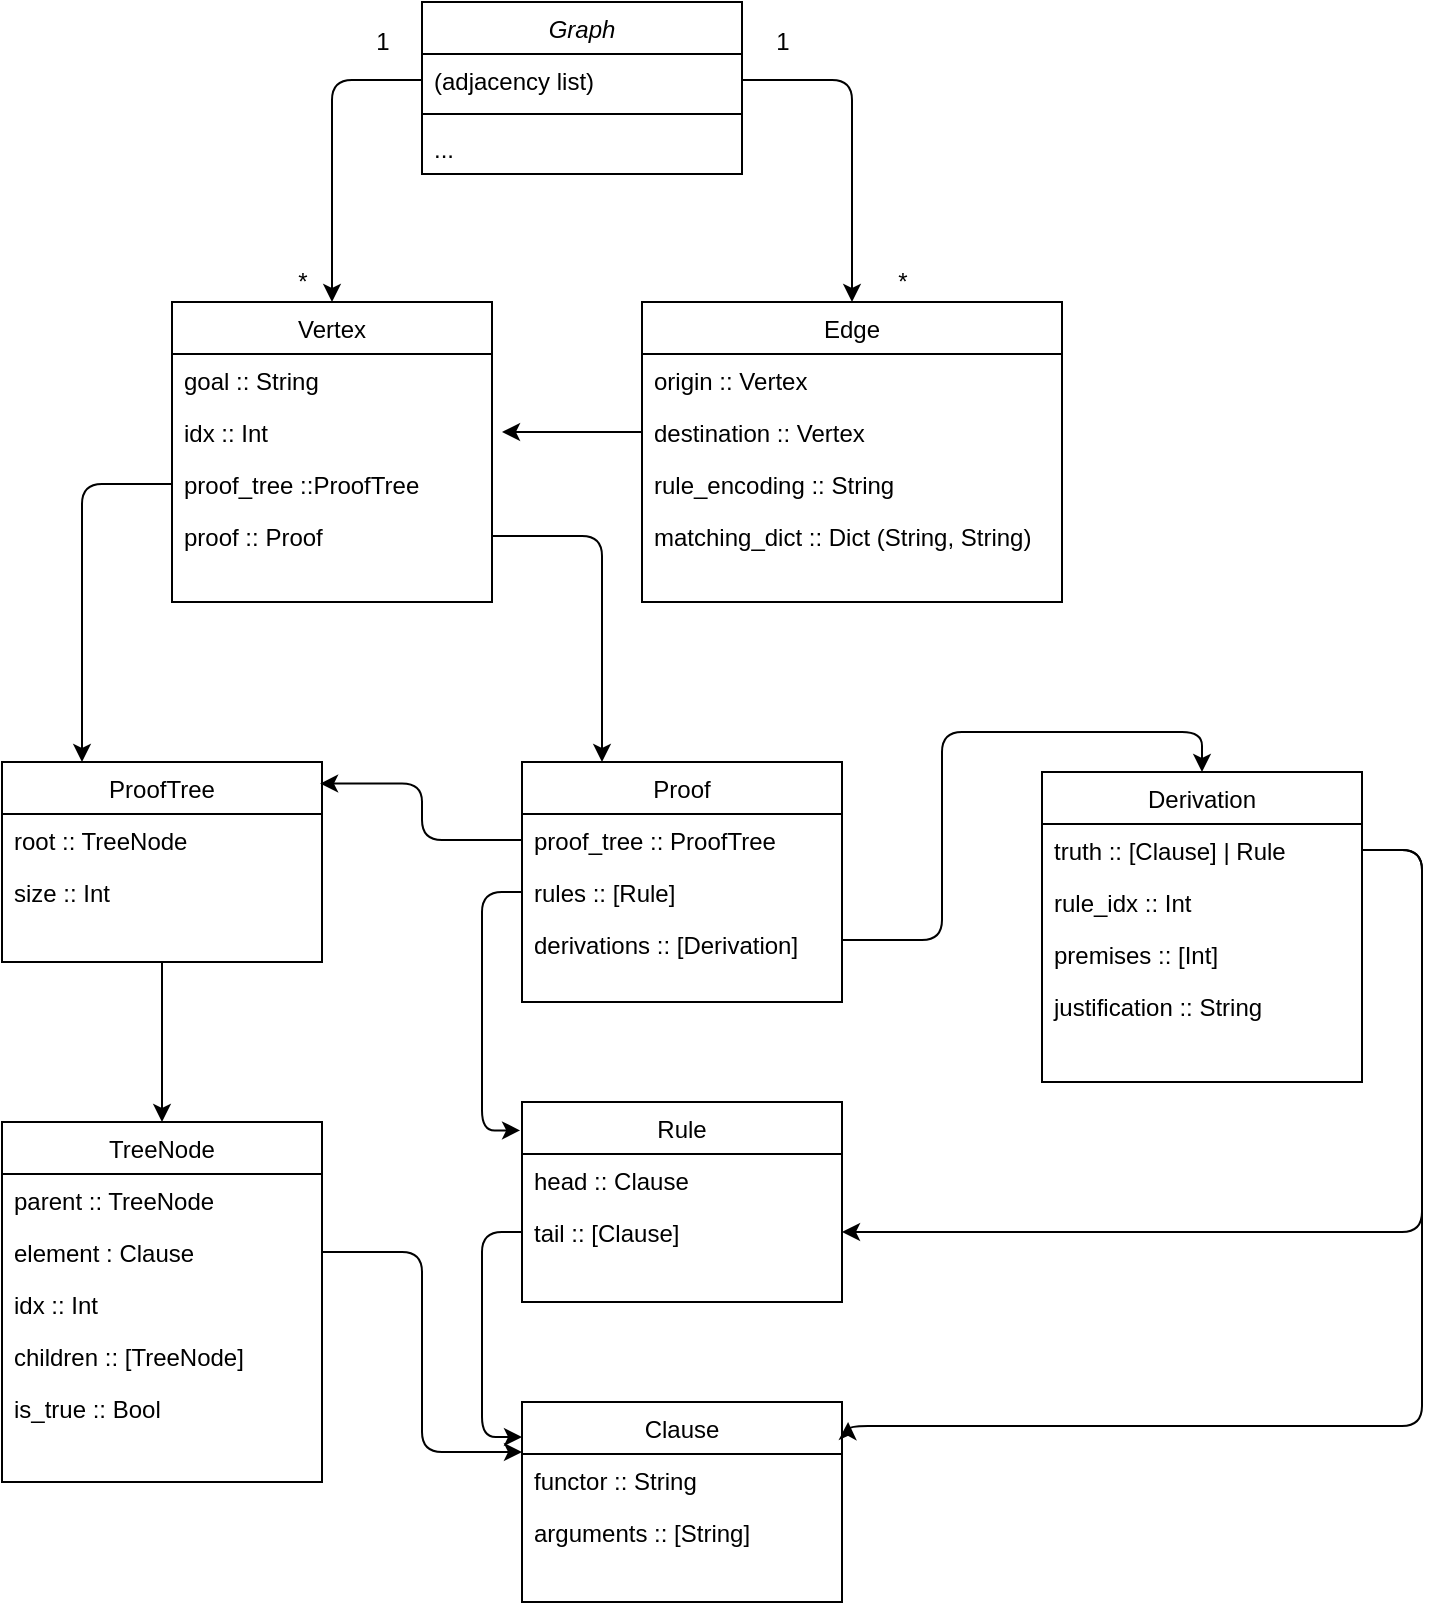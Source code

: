 <mxfile version="14.6.12" type="github">
  <diagram id="C5RBs43oDa-KdzZeNtuy" name="Page-1">
    <mxGraphModel dx="583" dy="939" grid="1" gridSize="10" guides="1" tooltips="1" connect="1" arrows="1" fold="1" page="1" pageScale="1" pageWidth="827" pageHeight="1169" math="0" shadow="0">
      <root>
        <mxCell id="WIyWlLk6GJQsqaUBKTNV-0" />
        <mxCell id="WIyWlLk6GJQsqaUBKTNV-1" parent="WIyWlLk6GJQsqaUBKTNV-0" />
        <mxCell id="zkfFHV4jXpPFQw0GAbJ--0" value="Graph" style="swimlane;fontStyle=2;align=center;verticalAlign=top;childLayout=stackLayout;horizontal=1;startSize=26;horizontalStack=0;resizeParent=1;resizeLast=0;collapsible=1;marginBottom=0;shadow=0;strokeWidth=1;" parent="WIyWlLk6GJQsqaUBKTNV-1" vertex="1">
          <mxGeometry x="290" y="90" width="160" height="86" as="geometry">
            <mxRectangle x="230" y="140" width="160" height="26" as="alternateBounds" />
          </mxGeometry>
        </mxCell>
        <mxCell id="zkfFHV4jXpPFQw0GAbJ--1" value="(adjacency list)" style="text;align=left;verticalAlign=top;spacingLeft=4;spacingRight=4;overflow=hidden;rotatable=0;points=[[0,0.5],[1,0.5]];portConstraint=eastwest;" parent="zkfFHV4jXpPFQw0GAbJ--0" vertex="1">
          <mxGeometry y="26" width="160" height="26" as="geometry" />
        </mxCell>
        <mxCell id="zkfFHV4jXpPFQw0GAbJ--4" value="" style="line;html=1;strokeWidth=1;align=left;verticalAlign=middle;spacingTop=-1;spacingLeft=3;spacingRight=3;rotatable=0;labelPosition=right;points=[];portConstraint=eastwest;" parent="zkfFHV4jXpPFQw0GAbJ--0" vertex="1">
          <mxGeometry y="52" width="160" height="8" as="geometry" />
        </mxCell>
        <mxCell id="rJyTwgFNQaJS_rB1UggJ-11" value="..." style="text;align=left;verticalAlign=top;spacingLeft=4;spacingRight=4;overflow=hidden;rotatable=0;points=[[0,0.5],[1,0.5]];portConstraint=eastwest;" parent="zkfFHV4jXpPFQw0GAbJ--0" vertex="1">
          <mxGeometry y="60" width="160" height="26" as="geometry" />
        </mxCell>
        <mxCell id="zkfFHV4jXpPFQw0GAbJ--17" value="Vertex" style="swimlane;fontStyle=0;align=center;verticalAlign=top;childLayout=stackLayout;horizontal=1;startSize=26;horizontalStack=0;resizeParent=1;resizeLast=0;collapsible=1;marginBottom=0;shadow=0;strokeWidth=1;" parent="WIyWlLk6GJQsqaUBKTNV-1" vertex="1">
          <mxGeometry x="165" y="240" width="160" height="150" as="geometry">
            <mxRectangle x="550" y="140" width="160" height="26" as="alternateBounds" />
          </mxGeometry>
        </mxCell>
        <mxCell id="zkfFHV4jXpPFQw0GAbJ--18" value="goal :: String" style="text;align=left;verticalAlign=top;spacingLeft=4;spacingRight=4;overflow=hidden;rotatable=0;points=[[0,0.5],[1,0.5]];portConstraint=eastwest;" parent="zkfFHV4jXpPFQw0GAbJ--17" vertex="1">
          <mxGeometry y="26" width="160" height="26" as="geometry" />
        </mxCell>
        <mxCell id="zkfFHV4jXpPFQw0GAbJ--20" value="idx :: Int" style="text;align=left;verticalAlign=top;spacingLeft=4;spacingRight=4;overflow=hidden;rotatable=0;points=[[0,0.5],[1,0.5]];portConstraint=eastwest;shadow=0;html=0;" parent="zkfFHV4jXpPFQw0GAbJ--17" vertex="1">
          <mxGeometry y="52" width="160" height="26" as="geometry" />
        </mxCell>
        <mxCell id="zkfFHV4jXpPFQw0GAbJ--21" value="proof_tree ::ProofTree" style="text;align=left;verticalAlign=top;spacingLeft=4;spacingRight=4;overflow=hidden;rotatable=0;points=[[0,0.5],[1,0.5]];portConstraint=eastwest;shadow=0;html=0;" parent="zkfFHV4jXpPFQw0GAbJ--17" vertex="1">
          <mxGeometry y="78" width="160" height="26" as="geometry" />
        </mxCell>
        <mxCell id="zkfFHV4jXpPFQw0GAbJ--22" value="proof :: Proof" style="text;align=left;verticalAlign=top;spacingLeft=4;spacingRight=4;overflow=hidden;rotatable=0;points=[[0,0.5],[1,0.5]];portConstraint=eastwest;shadow=0;html=0;" parent="zkfFHV4jXpPFQw0GAbJ--17" vertex="1">
          <mxGeometry y="104" width="160" height="26" as="geometry" />
        </mxCell>
        <mxCell id="rJyTwgFNQaJS_rB1UggJ-0" value="Edge" style="swimlane;fontStyle=0;align=center;verticalAlign=top;childLayout=stackLayout;horizontal=1;startSize=26;horizontalStack=0;resizeParent=1;resizeLast=0;collapsible=1;marginBottom=0;shadow=0;strokeWidth=1;" parent="WIyWlLk6GJQsqaUBKTNV-1" vertex="1">
          <mxGeometry x="400" y="240" width="210" height="150" as="geometry">
            <mxRectangle x="550" y="140" width="160" height="26" as="alternateBounds" />
          </mxGeometry>
        </mxCell>
        <mxCell id="rJyTwgFNQaJS_rB1UggJ-1" value="origin :: Vertex" style="text;align=left;verticalAlign=top;spacingLeft=4;spacingRight=4;overflow=hidden;rotatable=0;points=[[0,0.5],[1,0.5]];portConstraint=eastwest;" parent="rJyTwgFNQaJS_rB1UggJ-0" vertex="1">
          <mxGeometry y="26" width="210" height="26" as="geometry" />
        </mxCell>
        <mxCell id="rJyTwgFNQaJS_rB1UggJ-2" value="destination :: Vertex" style="text;align=left;verticalAlign=top;spacingLeft=4;spacingRight=4;overflow=hidden;rotatable=0;points=[[0,0.5],[1,0.5]];portConstraint=eastwest;shadow=0;html=0;" parent="rJyTwgFNQaJS_rB1UggJ-0" vertex="1">
          <mxGeometry y="52" width="210" height="26" as="geometry" />
        </mxCell>
        <mxCell id="rJyTwgFNQaJS_rB1UggJ-3" value="rule_encoding :: String" style="text;align=left;verticalAlign=top;spacingLeft=4;spacingRight=4;overflow=hidden;rotatable=0;points=[[0,0.5],[1,0.5]];portConstraint=eastwest;shadow=0;html=0;" parent="rJyTwgFNQaJS_rB1UggJ-0" vertex="1">
          <mxGeometry y="78" width="210" height="26" as="geometry" />
        </mxCell>
        <mxCell id="rJyTwgFNQaJS_rB1UggJ-4" value="matching_dict :: Dict (String, String)" style="text;align=left;verticalAlign=top;spacingLeft=4;spacingRight=4;overflow=hidden;rotatable=0;points=[[0,0.5],[1,0.5]];portConstraint=eastwest;shadow=0;html=0;" parent="rJyTwgFNQaJS_rB1UggJ-0" vertex="1">
          <mxGeometry y="104" width="210" height="26" as="geometry" />
        </mxCell>
        <mxCell id="rJyTwgFNQaJS_rB1UggJ-13" value="*" style="text;html=1;align=center;verticalAlign=middle;resizable=0;points=[];autosize=1;strokeColor=none;" parent="WIyWlLk6GJQsqaUBKTNV-1" vertex="1">
          <mxGeometry x="520" y="220" width="20" height="20" as="geometry" />
        </mxCell>
        <mxCell id="MmF6Q8GzfEWuYtiW9E19-29" style="edgeStyle=orthogonalEdgeStyle;orthogonalLoop=1;jettySize=auto;html=1;entryX=0.5;entryY=0;entryDx=0;entryDy=0;" edge="1" parent="WIyWlLk6GJQsqaUBKTNV-1" source="MmF6Q8GzfEWuYtiW9E19-0" target="MmF6Q8GzfEWuYtiW9E19-7">
          <mxGeometry relative="1" as="geometry" />
        </mxCell>
        <mxCell id="MmF6Q8GzfEWuYtiW9E19-0" value="ProofTree" style="swimlane;fontStyle=0;align=center;verticalAlign=top;childLayout=stackLayout;horizontal=1;startSize=26;horizontalStack=0;resizeParent=1;resizeLast=0;collapsible=1;marginBottom=0;shadow=0;strokeWidth=1;" vertex="1" parent="WIyWlLk6GJQsqaUBKTNV-1">
          <mxGeometry x="80" y="470" width="160" height="100" as="geometry">
            <mxRectangle x="550" y="140" width="160" height="26" as="alternateBounds" />
          </mxGeometry>
        </mxCell>
        <mxCell id="MmF6Q8GzfEWuYtiW9E19-1" value="root :: TreeNode" style="text;align=left;verticalAlign=top;spacingLeft=4;spacingRight=4;overflow=hidden;rotatable=0;points=[[0,0.5],[1,0.5]];portConstraint=eastwest;" vertex="1" parent="MmF6Q8GzfEWuYtiW9E19-0">
          <mxGeometry y="26" width="160" height="26" as="geometry" />
        </mxCell>
        <mxCell id="MmF6Q8GzfEWuYtiW9E19-3" value="size :: Int" style="text;align=left;verticalAlign=top;spacingLeft=4;spacingRight=4;overflow=hidden;rotatable=0;points=[[0,0.5],[1,0.5]];portConstraint=eastwest;shadow=0;html=0;" vertex="1" parent="MmF6Q8GzfEWuYtiW9E19-0">
          <mxGeometry y="52" width="160" height="26" as="geometry" />
        </mxCell>
        <mxCell id="MmF6Q8GzfEWuYtiW9E19-7" value="TreeNode" style="swimlane;fontStyle=0;align=center;verticalAlign=top;childLayout=stackLayout;horizontal=1;startSize=26;horizontalStack=0;resizeParent=1;resizeLast=0;collapsible=1;marginBottom=0;shadow=0;strokeWidth=1;" vertex="1" parent="WIyWlLk6GJQsqaUBKTNV-1">
          <mxGeometry x="80" y="650" width="160" height="180" as="geometry">
            <mxRectangle x="550" y="140" width="160" height="26" as="alternateBounds" />
          </mxGeometry>
        </mxCell>
        <mxCell id="MmF6Q8GzfEWuYtiW9E19-8" value="parent :: TreeNode" style="text;align=left;verticalAlign=top;spacingLeft=4;spacingRight=4;overflow=hidden;rotatable=0;points=[[0,0.5],[1,0.5]];portConstraint=eastwest;" vertex="1" parent="MmF6Q8GzfEWuYtiW9E19-7">
          <mxGeometry y="26" width="160" height="26" as="geometry" />
        </mxCell>
        <mxCell id="MmF6Q8GzfEWuYtiW9E19-9" value="element : Clause" style="text;align=left;verticalAlign=top;spacingLeft=4;spacingRight=4;overflow=hidden;rotatable=0;points=[[0,0.5],[1,0.5]];portConstraint=eastwest;shadow=0;html=0;" vertex="1" parent="MmF6Q8GzfEWuYtiW9E19-7">
          <mxGeometry y="52" width="160" height="26" as="geometry" />
        </mxCell>
        <mxCell id="MmF6Q8GzfEWuYtiW9E19-10" value="idx :: Int" style="text;align=left;verticalAlign=top;spacingLeft=4;spacingRight=4;overflow=hidden;rotatable=0;points=[[0,0.5],[1,0.5]];portConstraint=eastwest;shadow=0;html=0;" vertex="1" parent="MmF6Q8GzfEWuYtiW9E19-7">
          <mxGeometry y="78" width="160" height="26" as="geometry" />
        </mxCell>
        <mxCell id="MmF6Q8GzfEWuYtiW9E19-11" value="children :: [TreeNode]&#xa;" style="text;align=left;verticalAlign=top;spacingLeft=4;spacingRight=4;overflow=hidden;rotatable=0;points=[[0,0.5],[1,0.5]];portConstraint=eastwest;shadow=0;html=0;" vertex="1" parent="MmF6Q8GzfEWuYtiW9E19-7">
          <mxGeometry y="104" width="160" height="26" as="geometry" />
        </mxCell>
        <mxCell id="MmF6Q8GzfEWuYtiW9E19-15" value="is_true :: Bool" style="text;align=left;verticalAlign=top;spacingLeft=4;spacingRight=4;overflow=hidden;rotatable=0;points=[[0,0.5],[1,0.5]];portConstraint=eastwest;shadow=0;html=0;" vertex="1" parent="MmF6Q8GzfEWuYtiW9E19-7">
          <mxGeometry y="130" width="160" height="26" as="geometry" />
        </mxCell>
        <mxCell id="MmF6Q8GzfEWuYtiW9E19-16" style="edgeStyle=orthogonalEdgeStyle;orthogonalLoop=1;jettySize=auto;html=1;entryX=0.5;entryY=0;entryDx=0;entryDy=0;" edge="1" parent="WIyWlLk6GJQsqaUBKTNV-1" source="zkfFHV4jXpPFQw0GAbJ--1" target="zkfFHV4jXpPFQw0GAbJ--17">
          <mxGeometry relative="1" as="geometry" />
        </mxCell>
        <mxCell id="MmF6Q8GzfEWuYtiW9E19-20" style="edgeStyle=orthogonalEdgeStyle;orthogonalLoop=1;jettySize=auto;html=1;entryX=0.5;entryY=0;entryDx=0;entryDy=0;" edge="1" parent="WIyWlLk6GJQsqaUBKTNV-1" source="zkfFHV4jXpPFQw0GAbJ--1" target="rJyTwgFNQaJS_rB1UggJ-0">
          <mxGeometry relative="1" as="geometry" />
        </mxCell>
        <mxCell id="MmF6Q8GzfEWuYtiW9E19-21" value="*" style="text;html=1;align=center;verticalAlign=middle;resizable=0;points=[];autosize=1;strokeColor=none;" vertex="1" parent="WIyWlLk6GJQsqaUBKTNV-1">
          <mxGeometry x="220" y="220" width="20" height="20" as="geometry" />
        </mxCell>
        <mxCell id="MmF6Q8GzfEWuYtiW9E19-22" value="1" style="text;html=1;align=center;verticalAlign=middle;resizable=0;points=[];autosize=1;strokeColor=none;" vertex="1" parent="WIyWlLk6GJQsqaUBKTNV-1">
          <mxGeometry x="260" y="100" width="20" height="20" as="geometry" />
        </mxCell>
        <mxCell id="MmF6Q8GzfEWuYtiW9E19-23" value="1" style="text;html=1;align=center;verticalAlign=middle;resizable=0;points=[];autosize=1;strokeColor=none;" vertex="1" parent="WIyWlLk6GJQsqaUBKTNV-1">
          <mxGeometry x="460" y="100" width="20" height="20" as="geometry" />
        </mxCell>
        <mxCell id="MmF6Q8GzfEWuYtiW9E19-24" value="Proof" style="swimlane;fontStyle=0;align=center;verticalAlign=top;childLayout=stackLayout;horizontal=1;startSize=26;horizontalStack=0;resizeParent=1;resizeLast=0;collapsible=1;marginBottom=0;shadow=0;strokeWidth=1;" vertex="1" parent="WIyWlLk6GJQsqaUBKTNV-1">
          <mxGeometry x="340" y="470" width="160" height="120" as="geometry">
            <mxRectangle x="360" y="470" width="160" height="26" as="alternateBounds" />
          </mxGeometry>
        </mxCell>
        <mxCell id="MmF6Q8GzfEWuYtiW9E19-25" value="proof_tree :: ProofTree" style="text;align=left;verticalAlign=top;spacingLeft=4;spacingRight=4;overflow=hidden;rotatable=0;points=[[0,0.5],[1,0.5]];portConstraint=eastwest;" vertex="1" parent="MmF6Q8GzfEWuYtiW9E19-24">
          <mxGeometry y="26" width="160" height="26" as="geometry" />
        </mxCell>
        <mxCell id="MmF6Q8GzfEWuYtiW9E19-26" value="rules :: [Rule]" style="text;align=left;verticalAlign=top;spacingLeft=4;spacingRight=4;overflow=hidden;rotatable=0;points=[[0,0.5],[1,0.5]];portConstraint=eastwest;shadow=0;html=0;" vertex="1" parent="MmF6Q8GzfEWuYtiW9E19-24">
          <mxGeometry y="52" width="160" height="26" as="geometry" />
        </mxCell>
        <mxCell id="MmF6Q8GzfEWuYtiW9E19-28" value="derivations :: [Derivation]" style="text;align=left;verticalAlign=top;spacingLeft=4;spacingRight=4;overflow=hidden;rotatable=0;points=[[0,0.5],[1,0.5]];portConstraint=eastwest;" vertex="1" parent="MmF6Q8GzfEWuYtiW9E19-24">
          <mxGeometry y="78" width="160" height="22" as="geometry" />
        </mxCell>
        <mxCell id="MmF6Q8GzfEWuYtiW9E19-35" value="Derivation" style="swimlane;fontStyle=0;align=center;verticalAlign=top;childLayout=stackLayout;horizontal=1;startSize=26;horizontalStack=0;resizeParent=1;resizeLast=0;collapsible=1;marginBottom=0;shadow=0;strokeWidth=1;" vertex="1" parent="WIyWlLk6GJQsqaUBKTNV-1">
          <mxGeometry x="600" y="475" width="160" height="155" as="geometry">
            <mxRectangle x="550" y="140" width="160" height="26" as="alternateBounds" />
          </mxGeometry>
        </mxCell>
        <mxCell id="MmF6Q8GzfEWuYtiW9E19-36" value="truth :: [Clause] | Rule" style="text;align=left;verticalAlign=top;spacingLeft=4;spacingRight=4;overflow=hidden;rotatable=0;points=[[0,0.5],[1,0.5]];portConstraint=eastwest;" vertex="1" parent="MmF6Q8GzfEWuYtiW9E19-35">
          <mxGeometry y="26" width="160" height="26" as="geometry" />
        </mxCell>
        <mxCell id="MmF6Q8GzfEWuYtiW9E19-37" value="rule_idx :: Int" style="text;align=left;verticalAlign=top;spacingLeft=4;spacingRight=4;overflow=hidden;rotatable=0;points=[[0,0.5],[1,0.5]];portConstraint=eastwest;shadow=0;html=0;" vertex="1" parent="MmF6Q8GzfEWuYtiW9E19-35">
          <mxGeometry y="52" width="160" height="26" as="geometry" />
        </mxCell>
        <mxCell id="MmF6Q8GzfEWuYtiW9E19-38" value="premises :: [Int]" style="text;align=left;verticalAlign=top;spacingLeft=4;spacingRight=4;overflow=hidden;rotatable=0;points=[[0,0.5],[1,0.5]];portConstraint=eastwest;shadow=0;html=0;" vertex="1" parent="MmF6Q8GzfEWuYtiW9E19-35">
          <mxGeometry y="78" width="160" height="26" as="geometry" />
        </mxCell>
        <mxCell id="MmF6Q8GzfEWuYtiW9E19-39" value="justification :: String" style="text;align=left;verticalAlign=top;spacingLeft=4;spacingRight=4;overflow=hidden;rotatable=0;points=[[0,0.5],[1,0.5]];portConstraint=eastwest;shadow=0;html=0;" vertex="1" parent="MmF6Q8GzfEWuYtiW9E19-35">
          <mxGeometry y="104" width="160" height="26" as="geometry" />
        </mxCell>
        <mxCell id="MmF6Q8GzfEWuYtiW9E19-41" value="Rule" style="swimlane;fontStyle=0;align=center;verticalAlign=top;childLayout=stackLayout;horizontal=1;startSize=26;horizontalStack=0;resizeParent=1;resizeLast=0;collapsible=1;marginBottom=0;shadow=0;strokeWidth=1;" vertex="1" parent="WIyWlLk6GJQsqaUBKTNV-1">
          <mxGeometry x="340" y="640" width="160" height="100" as="geometry">
            <mxRectangle x="360" y="470" width="160" height="26" as="alternateBounds" />
          </mxGeometry>
        </mxCell>
        <mxCell id="MmF6Q8GzfEWuYtiW9E19-42" value="head :: Clause" style="text;align=left;verticalAlign=top;spacingLeft=4;spacingRight=4;overflow=hidden;rotatable=0;points=[[0,0.5],[1,0.5]];portConstraint=eastwest;" vertex="1" parent="MmF6Q8GzfEWuYtiW9E19-41">
          <mxGeometry y="26" width="160" height="26" as="geometry" />
        </mxCell>
        <mxCell id="MmF6Q8GzfEWuYtiW9E19-43" value="tail :: [Clause]" style="text;align=left;verticalAlign=top;spacingLeft=4;spacingRight=4;overflow=hidden;rotatable=0;points=[[0,0.5],[1,0.5]];portConstraint=eastwest;shadow=0;html=0;" vertex="1" parent="MmF6Q8GzfEWuYtiW9E19-41">
          <mxGeometry y="52" width="160" height="26" as="geometry" />
        </mxCell>
        <mxCell id="MmF6Q8GzfEWuYtiW9E19-45" value="Clause" style="swimlane;fontStyle=0;align=center;verticalAlign=top;childLayout=stackLayout;horizontal=1;startSize=26;horizontalStack=0;resizeParent=1;resizeLast=0;collapsible=1;marginBottom=0;shadow=0;strokeWidth=1;" vertex="1" parent="WIyWlLk6GJQsqaUBKTNV-1">
          <mxGeometry x="340" y="790" width="160" height="100" as="geometry">
            <mxRectangle x="360" y="470" width="160" height="26" as="alternateBounds" />
          </mxGeometry>
        </mxCell>
        <mxCell id="MmF6Q8GzfEWuYtiW9E19-46" value="functor :: String" style="text;align=left;verticalAlign=top;spacingLeft=4;spacingRight=4;overflow=hidden;rotatable=0;points=[[0,0.5],[1,0.5]];portConstraint=eastwest;" vertex="1" parent="MmF6Q8GzfEWuYtiW9E19-45">
          <mxGeometry y="26" width="160" height="26" as="geometry" />
        </mxCell>
        <mxCell id="MmF6Q8GzfEWuYtiW9E19-47" value="arguments :: [String]" style="text;align=left;verticalAlign=top;spacingLeft=4;spacingRight=4;overflow=hidden;rotatable=0;points=[[0,0.5],[1,0.5]];portConstraint=eastwest;shadow=0;html=0;" vertex="1" parent="MmF6Q8GzfEWuYtiW9E19-45">
          <mxGeometry y="52" width="160" height="26" as="geometry" />
        </mxCell>
        <mxCell id="MmF6Q8GzfEWuYtiW9E19-50" style="edgeStyle=orthogonalEdgeStyle;orthogonalLoop=1;jettySize=auto;html=1;entryX=0.5;entryY=0;entryDx=0;entryDy=0;" edge="1" parent="WIyWlLk6GJQsqaUBKTNV-1" source="MmF6Q8GzfEWuYtiW9E19-28" target="MmF6Q8GzfEWuYtiW9E19-35">
          <mxGeometry relative="1" as="geometry" />
        </mxCell>
        <mxCell id="MmF6Q8GzfEWuYtiW9E19-52" style="edgeStyle=orthogonalEdgeStyle;orthogonalLoop=1;jettySize=auto;html=1;entryX=-0.006;entryY=0.142;entryDx=0;entryDy=0;entryPerimeter=0;" edge="1" parent="WIyWlLk6GJQsqaUBKTNV-1" source="MmF6Q8GzfEWuYtiW9E19-26" target="MmF6Q8GzfEWuYtiW9E19-41">
          <mxGeometry relative="1" as="geometry" />
        </mxCell>
        <mxCell id="MmF6Q8GzfEWuYtiW9E19-53" style="edgeStyle=orthogonalEdgeStyle;orthogonalLoop=1;jettySize=auto;html=1;entryX=0.994;entryY=0.108;entryDx=0;entryDy=0;entryPerimeter=0;" edge="1" parent="WIyWlLk6GJQsqaUBKTNV-1" source="MmF6Q8GzfEWuYtiW9E19-25" target="MmF6Q8GzfEWuYtiW9E19-0">
          <mxGeometry relative="1" as="geometry" />
        </mxCell>
        <mxCell id="MmF6Q8GzfEWuYtiW9E19-54" style="edgeStyle=orthogonalEdgeStyle;orthogonalLoop=1;jettySize=auto;html=1;entryX=0;entryY=0.175;entryDx=0;entryDy=0;entryPerimeter=0;" edge="1" parent="WIyWlLk6GJQsqaUBKTNV-1" source="MmF6Q8GzfEWuYtiW9E19-43" target="MmF6Q8GzfEWuYtiW9E19-45">
          <mxGeometry relative="1" as="geometry" />
        </mxCell>
        <mxCell id="MmF6Q8GzfEWuYtiW9E19-55" style="edgeStyle=orthogonalEdgeStyle;orthogonalLoop=1;jettySize=auto;html=1;entryX=0;entryY=0.25;entryDx=0;entryDy=0;" edge="1" parent="WIyWlLk6GJQsqaUBKTNV-1" source="MmF6Q8GzfEWuYtiW9E19-9" target="MmF6Q8GzfEWuYtiW9E19-45">
          <mxGeometry relative="1" as="geometry" />
        </mxCell>
        <mxCell id="MmF6Q8GzfEWuYtiW9E19-60" style="edgeStyle=orthogonalEdgeStyle;rounded=1;orthogonalLoop=1;jettySize=auto;html=1;entryX=1;entryY=0.5;entryDx=0;entryDy=0;" edge="1" parent="WIyWlLk6GJQsqaUBKTNV-1" source="MmF6Q8GzfEWuYtiW9E19-36" target="MmF6Q8GzfEWuYtiW9E19-43">
          <mxGeometry relative="1" as="geometry">
            <mxPoint x="790" y="760" as="targetPoint" />
            <Array as="points">
              <mxPoint x="790" y="514" />
              <mxPoint x="790" y="705" />
            </Array>
          </mxGeometry>
        </mxCell>
        <mxCell id="MmF6Q8GzfEWuYtiW9E19-62" style="edgeStyle=orthogonalEdgeStyle;rounded=1;orthogonalLoop=1;jettySize=auto;html=1;entryX=1.019;entryY=0.1;entryDx=0;entryDy=0;entryPerimeter=0;" edge="1" parent="WIyWlLk6GJQsqaUBKTNV-1" source="MmF6Q8GzfEWuYtiW9E19-36" target="MmF6Q8GzfEWuYtiW9E19-45">
          <mxGeometry relative="1" as="geometry">
            <mxPoint x="790" y="820" as="targetPoint" />
            <Array as="points">
              <mxPoint x="790" y="514" />
              <mxPoint x="790" y="802" />
            </Array>
          </mxGeometry>
        </mxCell>
        <mxCell id="MmF6Q8GzfEWuYtiW9E19-63" style="edgeStyle=orthogonalEdgeStyle;rounded=1;orthogonalLoop=1;jettySize=auto;html=1;" edge="1" parent="WIyWlLk6GJQsqaUBKTNV-1" source="rJyTwgFNQaJS_rB1UggJ-2">
          <mxGeometry relative="1" as="geometry">
            <mxPoint x="330" y="305" as="targetPoint" />
          </mxGeometry>
        </mxCell>
        <mxCell id="MmF6Q8GzfEWuYtiW9E19-65" style="edgeStyle=orthogonalEdgeStyle;rounded=1;orthogonalLoop=1;jettySize=auto;html=1;entryX=0.25;entryY=0;entryDx=0;entryDy=0;" edge="1" parent="WIyWlLk6GJQsqaUBKTNV-1" source="zkfFHV4jXpPFQw0GAbJ--22" target="MmF6Q8GzfEWuYtiW9E19-24">
          <mxGeometry relative="1" as="geometry" />
        </mxCell>
        <mxCell id="MmF6Q8GzfEWuYtiW9E19-66" style="edgeStyle=orthogonalEdgeStyle;rounded=1;orthogonalLoop=1;jettySize=auto;html=1;entryX=0.25;entryY=0;entryDx=0;entryDy=0;" edge="1" parent="WIyWlLk6GJQsqaUBKTNV-1" source="zkfFHV4jXpPFQw0GAbJ--21" target="MmF6Q8GzfEWuYtiW9E19-0">
          <mxGeometry relative="1" as="geometry" />
        </mxCell>
      </root>
    </mxGraphModel>
  </diagram>
</mxfile>
